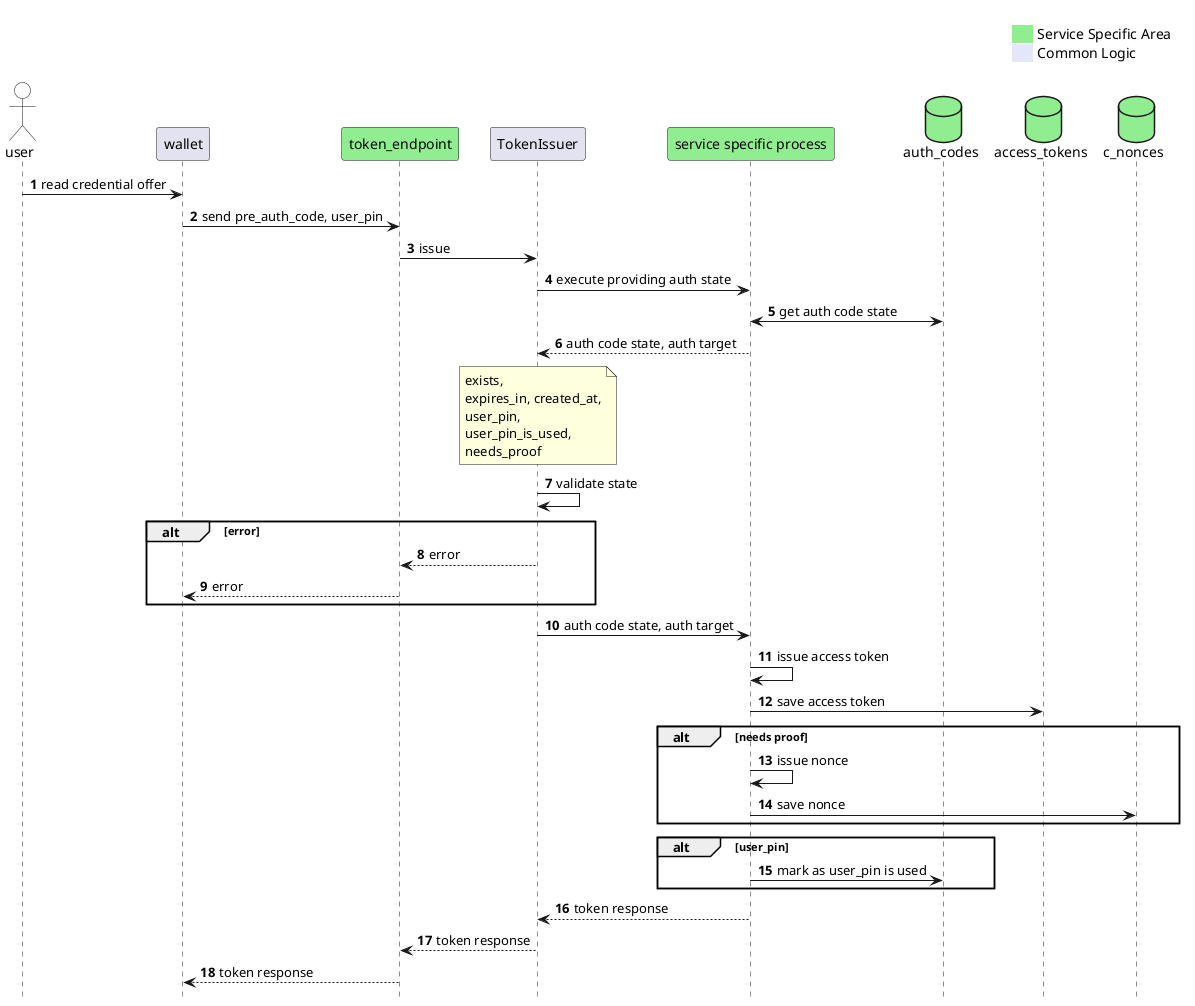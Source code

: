 ```puml
@startuml
autonumber
hide footbox

skinparam legendBackgroundColor #FFFFFF
skinparam legendBorderColor #FFFFFF
legend top right
    <#FFFFFF,#FFFFFF>|<#lightgreen>     | Service Specific Area|
    |<#e6e6fa>      | Common Logic |
end legend

actor user #white
participant wallet
participant token_endpoint #lightgreen
participant common_logic1 as "TokenIssuer"
participant servicer_logic1 as "service specific process" #lightgreen
database auth_codes #lightgreen
database access_tokens #lightgreen
database c_nonces #lightgreen

user -> wallet: read credential offer
wallet -> token_endpoint: send pre_auth_code, user_pin
token_endpoint -> common_logic1: issue
common_logic1 -> servicer_logic1: execute providing auth state
servicer_logic1 <-> auth_codes: get auth code state
servicer_logic1 --> common_logic1: auth code state, auth target
note over common_logic1
  exists,
  expires_in, created_at,
  user_pin,
  user_pin_is_used,
  needs_proof
end note
common_logic1 -> common_logic1: validate state
alt error
  common_logic1 --> token_endpoint: error
  token_endpoint --> wallet: error
end
common_logic1 -> servicer_logic1: auth code state, auth target
servicer_logic1 -> servicer_logic1: issue access token
servicer_logic1 -> access_tokens: save access token
alt needs proof
  servicer_logic1 -> servicer_logic1: issue nonce
  servicer_logic1 -> c_nonces: save nonce
end
alt user_pin
  servicer_logic1 -> auth_codes: mark as user_pin is used
end
servicer_logic1 --> common_logic1: token response
common_logic1 --> token_endpoint: token response
token_endpoint --> wallet: token response

@enduml
```
